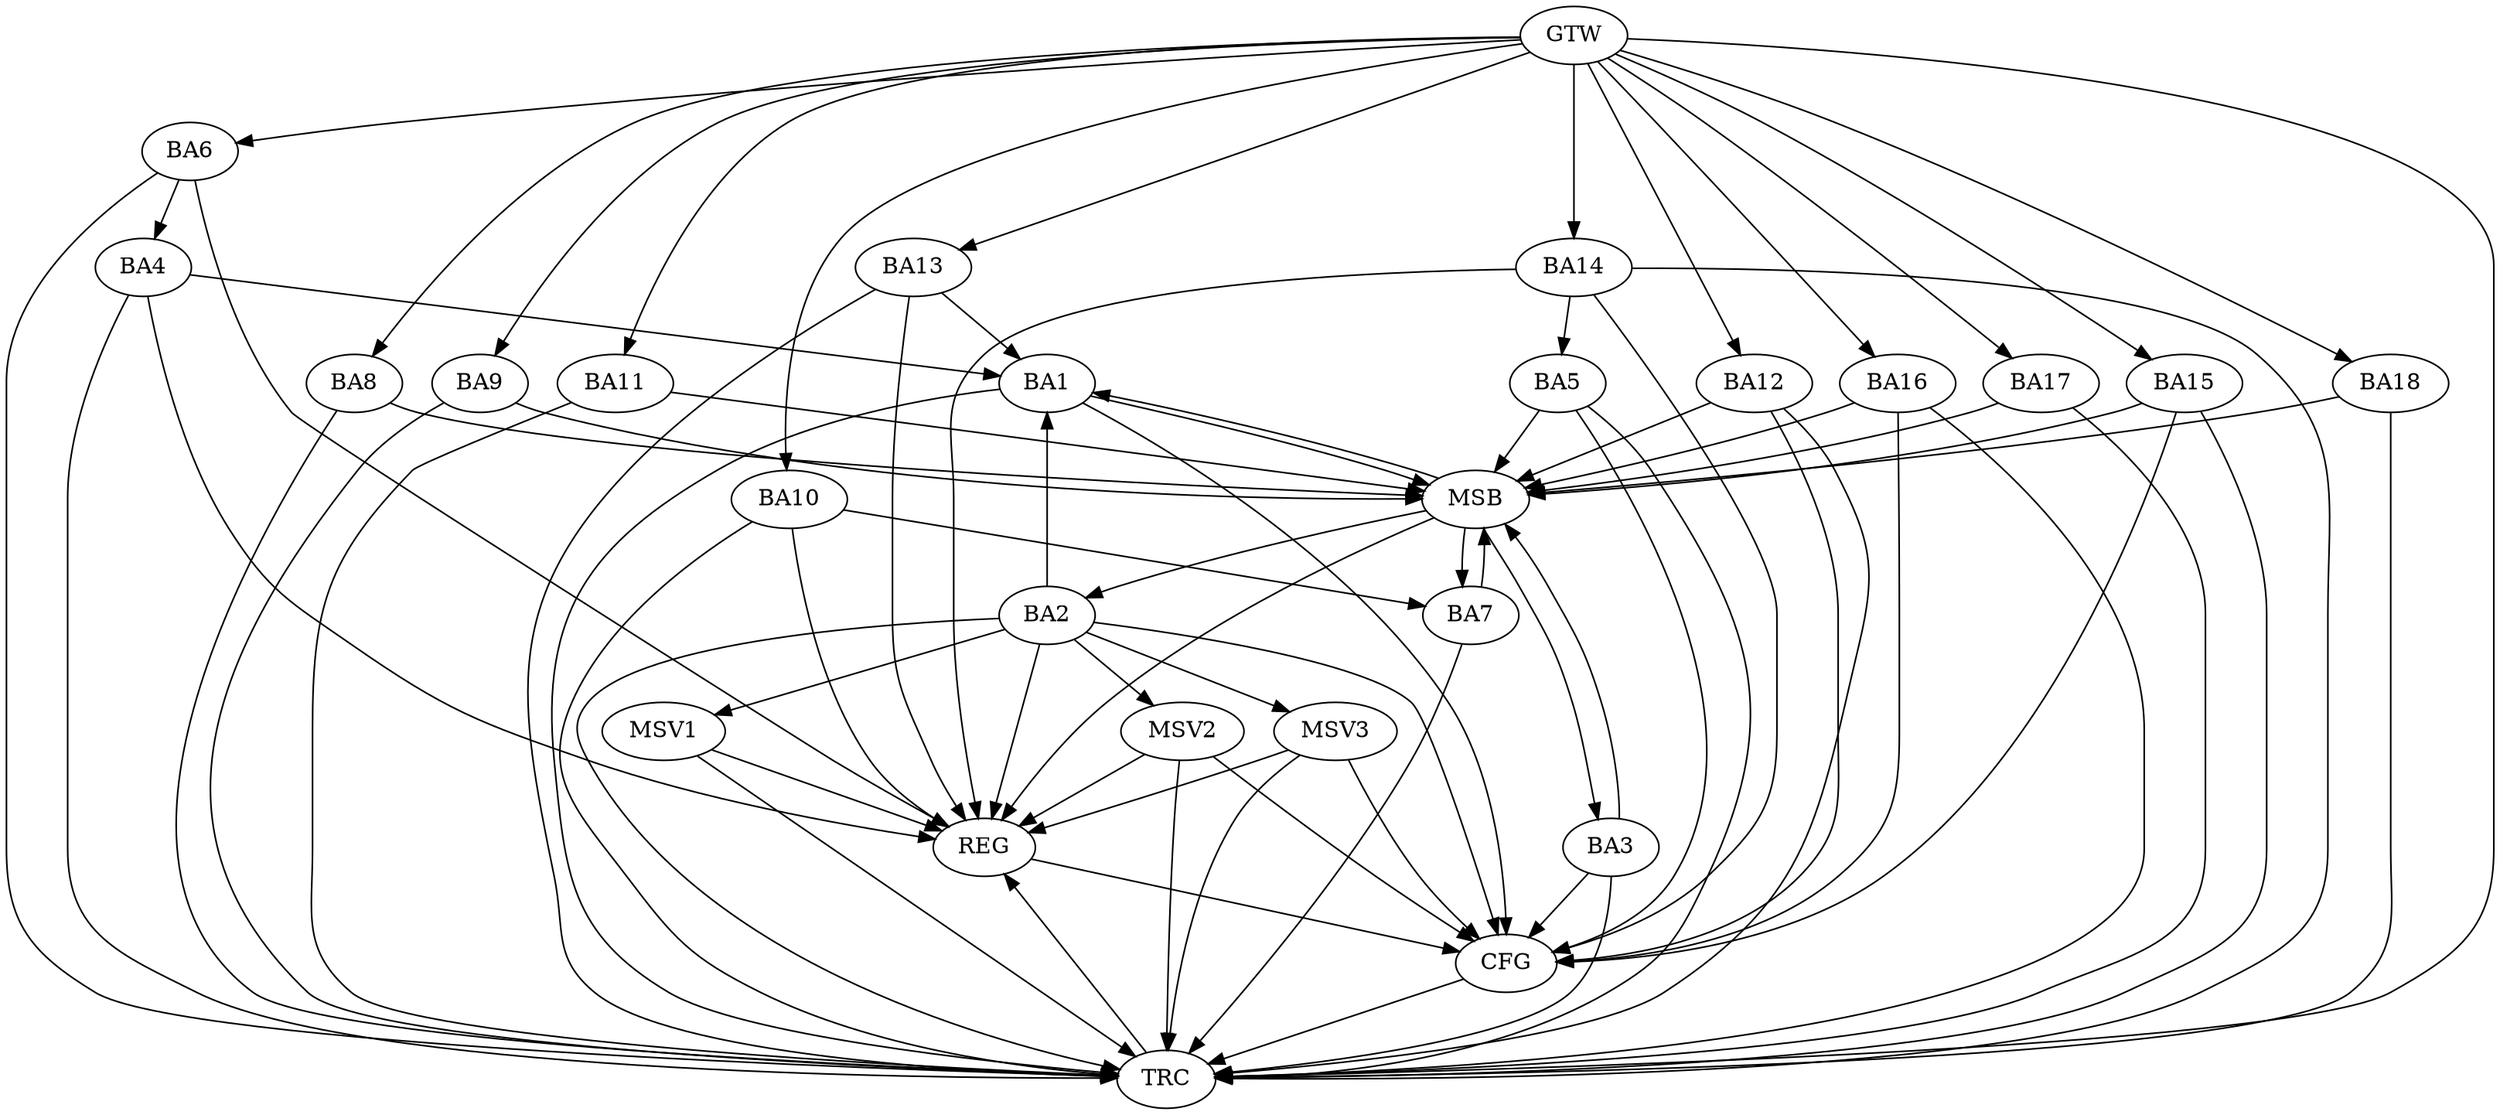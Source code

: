 strict digraph G {
  BA1 [ label="BA1" ];
  BA2 [ label="BA2" ];
  BA3 [ label="BA3" ];
  BA4 [ label="BA4" ];
  BA5 [ label="BA5" ];
  BA6 [ label="BA6" ];
  BA7 [ label="BA7" ];
  BA8 [ label="BA8" ];
  BA9 [ label="BA9" ];
  BA10 [ label="BA10" ];
  BA11 [ label="BA11" ];
  BA12 [ label="BA12" ];
  BA13 [ label="BA13" ];
  BA14 [ label="BA14" ];
  BA15 [ label="BA15" ];
  BA16 [ label="BA16" ];
  BA17 [ label="BA17" ];
  BA18 [ label="BA18" ];
  GTW [ label="GTW" ];
  REG [ label="REG" ];
  MSB [ label="MSB" ];
  CFG [ label="CFG" ];
  TRC [ label="TRC" ];
  MSV1 [ label="MSV1" ];
  MSV2 [ label="MSV2" ];
  MSV3 [ label="MSV3" ];
  BA2 -> BA1;
  BA4 -> BA1;
  BA6 -> BA4;
  BA10 -> BA7;
  BA13 -> BA1;
  BA14 -> BA5;
  GTW -> BA6;
  GTW -> BA8;
  GTW -> BA9;
  GTW -> BA10;
  GTW -> BA11;
  GTW -> BA12;
  GTW -> BA13;
  GTW -> BA14;
  GTW -> BA15;
  GTW -> BA16;
  GTW -> BA17;
  GTW -> BA18;
  BA2 -> REG;
  BA4 -> REG;
  BA6 -> REG;
  BA10 -> REG;
  BA13 -> REG;
  BA14 -> REG;
  BA1 -> MSB;
  MSB -> BA2;
  MSB -> REG;
  BA3 -> MSB;
  MSB -> BA1;
  BA5 -> MSB;
  BA7 -> MSB;
  BA8 -> MSB;
  BA9 -> MSB;
  BA11 -> MSB;
  BA12 -> MSB;
  BA15 -> MSB;
  MSB -> BA7;
  BA16 -> MSB;
  BA17 -> MSB;
  MSB -> BA3;
  BA18 -> MSB;
  BA16 -> CFG;
  BA1 -> CFG;
  BA5 -> CFG;
  BA12 -> CFG;
  BA2 -> CFG;
  BA3 -> CFG;
  BA15 -> CFG;
  BA14 -> CFG;
  REG -> CFG;
  BA1 -> TRC;
  BA2 -> TRC;
  BA3 -> TRC;
  BA4 -> TRC;
  BA5 -> TRC;
  BA6 -> TRC;
  BA7 -> TRC;
  BA8 -> TRC;
  BA9 -> TRC;
  BA10 -> TRC;
  BA11 -> TRC;
  BA12 -> TRC;
  BA13 -> TRC;
  BA14 -> TRC;
  BA15 -> TRC;
  BA16 -> TRC;
  BA17 -> TRC;
  BA18 -> TRC;
  GTW -> TRC;
  CFG -> TRC;
  TRC -> REG;
  BA2 -> MSV1;
  BA2 -> MSV2;
  MSV1 -> REG;
  MSV1 -> TRC;
  MSV2 -> REG;
  MSV2 -> TRC;
  MSV2 -> CFG;
  BA2 -> MSV3;
  MSV3 -> REG;
  MSV3 -> TRC;
  MSV3 -> CFG;
}
